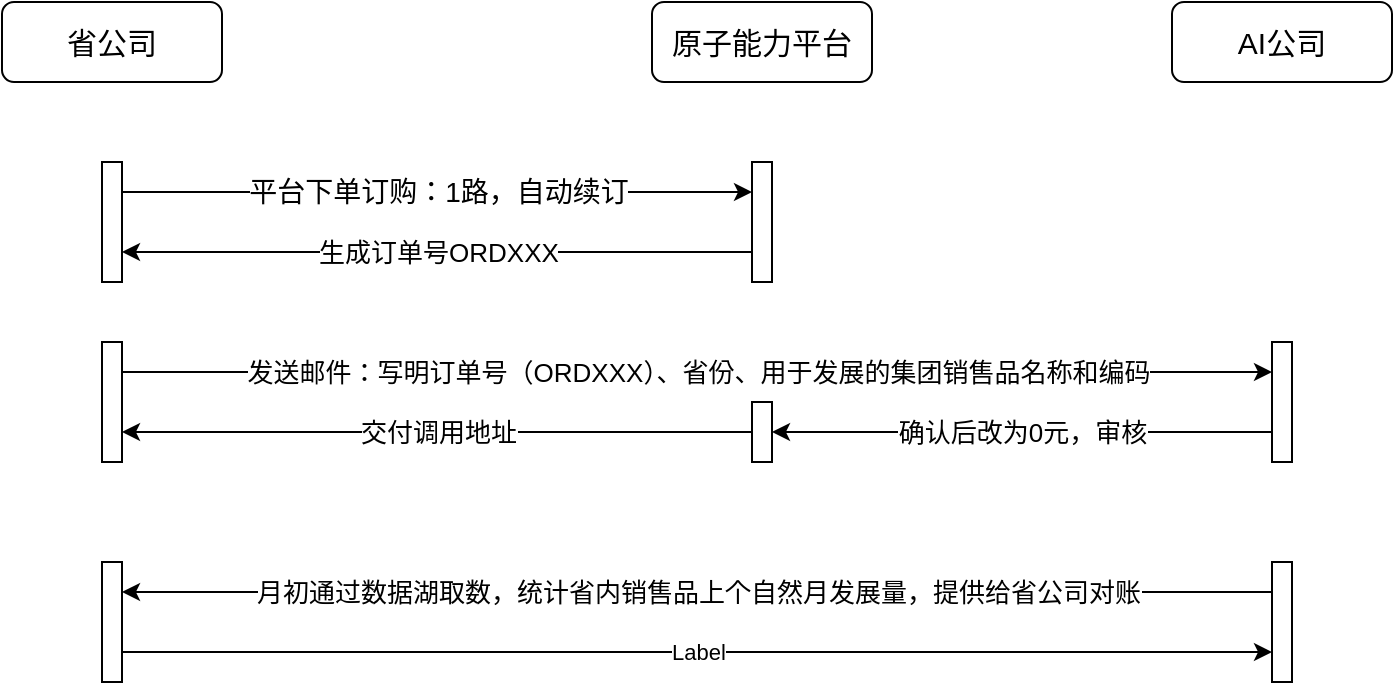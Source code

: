 <mxfile version="21.6.9" type="github">
  <diagram name="第 1 页" id="NjZ1Nnrco1dMX0lIa8fq">
    <mxGraphModel dx="946" dy="627" grid="1" gridSize="10" guides="1" tooltips="1" connect="1" arrows="1" fold="1" page="1" pageScale="1" pageWidth="827" pageHeight="1169" math="0" shadow="0">
      <root>
        <mxCell id="0" />
        <mxCell id="1" parent="0" />
        <mxCell id="DkVgxtGOpOE0h1ba1FcP-5" value="&lt;font style=&quot;font-size: 15px;&quot;&gt;省公司&lt;/font&gt;" style="rounded=1;whiteSpace=wrap;html=1;" parent="1" vertex="1">
          <mxGeometry x="45" y="200" width="110" height="40" as="geometry" />
        </mxCell>
        <mxCell id="DkVgxtGOpOE0h1ba1FcP-6" value="" style="rounded=0;whiteSpace=wrap;html=1;" parent="1" vertex="1">
          <mxGeometry x="95" y="280" width="10" height="60" as="geometry" />
        </mxCell>
        <mxCell id="ecDHfvzeCHSvw2c0CFLB-1" value="&lt;font style=&quot;font-size: 15px;&quot;&gt;原子能力平台&lt;/font&gt;" style="rounded=1;whiteSpace=wrap;html=1;" parent="1" vertex="1">
          <mxGeometry x="370" y="200" width="110" height="40" as="geometry" />
        </mxCell>
        <mxCell id="ecDHfvzeCHSvw2c0CFLB-2" value="" style="rounded=0;whiteSpace=wrap;html=1;" parent="1" vertex="1">
          <mxGeometry x="420" y="280" width="10" height="60" as="geometry" />
        </mxCell>
        <mxCell id="ecDHfvzeCHSvw2c0CFLB-3" value="" style="endArrow=classic;html=1;rounded=0;exitX=1;exitY=0.25;exitDx=0;exitDy=0;entryX=0;entryY=0.25;entryDx=0;entryDy=0;" parent="1" source="DkVgxtGOpOE0h1ba1FcP-6" target="ecDHfvzeCHSvw2c0CFLB-2" edge="1">
          <mxGeometry relative="1" as="geometry">
            <mxPoint x="105" y="300" as="sourcePoint" />
            <mxPoint x="260" y="300" as="targetPoint" />
          </mxGeometry>
        </mxCell>
        <mxCell id="ecDHfvzeCHSvw2c0CFLB-4" value="&lt;font style=&quot;font-size: 14px;&quot;&gt;平台下单订购：1路，自动续订&lt;/font&gt;" style="edgeLabel;resizable=0;html=1;align=center;verticalAlign=middle;" parent="ecDHfvzeCHSvw2c0CFLB-3" connectable="0" vertex="1">
          <mxGeometry relative="1" as="geometry" />
        </mxCell>
        <mxCell id="ecDHfvzeCHSvw2c0CFLB-6" value="" style="endArrow=classic;html=1;rounded=0;exitX=0;exitY=0.75;exitDx=0;exitDy=0;entryX=1;entryY=0.75;entryDx=0;entryDy=0;" parent="1" source="ecDHfvzeCHSvw2c0CFLB-2" target="DkVgxtGOpOE0h1ba1FcP-6" edge="1">
          <mxGeometry relative="1" as="geometry">
            <mxPoint x="360" y="380" as="sourcePoint" />
            <mxPoint x="460" y="380" as="targetPoint" />
          </mxGeometry>
        </mxCell>
        <mxCell id="ecDHfvzeCHSvw2c0CFLB-7" value="&lt;font style=&quot;font-size: 13px;&quot;&gt;生成订单号ORDXXX&lt;/font&gt;" style="edgeLabel;resizable=0;html=1;align=center;verticalAlign=middle;" parent="ecDHfvzeCHSvw2c0CFLB-6" connectable="0" vertex="1">
          <mxGeometry relative="1" as="geometry" />
        </mxCell>
        <mxCell id="ecDHfvzeCHSvw2c0CFLB-10" value="" style="rounded=0;whiteSpace=wrap;html=1;" parent="1" vertex="1">
          <mxGeometry x="95" y="370" width="10" height="60" as="geometry" />
        </mxCell>
        <mxCell id="ecDHfvzeCHSvw2c0CFLB-11" value="&lt;span style=&quot;font-size: 15px;&quot;&gt;AI公司&lt;/span&gt;" style="rounded=1;whiteSpace=wrap;html=1;" parent="1" vertex="1">
          <mxGeometry x="630" y="200" width="110" height="40" as="geometry" />
        </mxCell>
        <mxCell id="ecDHfvzeCHSvw2c0CFLB-14" value="" style="rounded=0;whiteSpace=wrap;html=1;" parent="1" vertex="1">
          <mxGeometry x="680" y="370" width="10" height="60" as="geometry" />
        </mxCell>
        <mxCell id="ecDHfvzeCHSvw2c0CFLB-15" value="" style="endArrow=classic;html=1;rounded=0;exitX=1;exitY=0.25;exitDx=0;exitDy=0;entryX=0;entryY=0.25;entryDx=0;entryDy=0;" parent="1" source="ecDHfvzeCHSvw2c0CFLB-10" target="ecDHfvzeCHSvw2c0CFLB-14" edge="1">
          <mxGeometry relative="1" as="geometry">
            <mxPoint x="110" y="400" as="sourcePoint" />
            <mxPoint x="210" y="400" as="targetPoint" />
          </mxGeometry>
        </mxCell>
        <mxCell id="ecDHfvzeCHSvw2c0CFLB-16" value="&lt;font style=&quot;font-size: 13px;&quot;&gt;发送邮件：写明订单号（ORDXXX）、省份、用于发展的集团销售品名称和编码&lt;/font&gt;" style="edgeLabel;resizable=0;html=1;align=center;verticalAlign=middle;" parent="ecDHfvzeCHSvw2c0CFLB-15" connectable="0" vertex="1">
          <mxGeometry relative="1" as="geometry" />
        </mxCell>
        <mxCell id="ecDHfvzeCHSvw2c0CFLB-17" value="" style="endArrow=classic;html=1;rounded=0;exitX=0;exitY=0.75;exitDx=0;exitDy=0;entryX=1;entryY=0.5;entryDx=0;entryDy=0;" parent="1" source="ecDHfvzeCHSvw2c0CFLB-14" target="ecDHfvzeCHSvw2c0CFLB-19" edge="1">
          <mxGeometry relative="1" as="geometry">
            <mxPoint x="360" y="380" as="sourcePoint" />
            <mxPoint x="480" y="420" as="targetPoint" />
          </mxGeometry>
        </mxCell>
        <mxCell id="ecDHfvzeCHSvw2c0CFLB-18" value="&lt;font style=&quot;font-size: 13px;&quot;&gt;确认后改为0元，审核&lt;/font&gt;" style="edgeLabel;resizable=0;html=1;align=center;verticalAlign=middle;" parent="ecDHfvzeCHSvw2c0CFLB-17" connectable="0" vertex="1">
          <mxGeometry relative="1" as="geometry" />
        </mxCell>
        <mxCell id="ecDHfvzeCHSvw2c0CFLB-19" value="" style="rounded=0;whiteSpace=wrap;html=1;" parent="1" vertex="1">
          <mxGeometry x="420" y="400" width="10" height="30" as="geometry" />
        </mxCell>
        <mxCell id="ecDHfvzeCHSvw2c0CFLB-20" value="" style="endArrow=classic;html=1;rounded=0;exitX=0;exitY=0.5;exitDx=0;exitDy=0;entryX=1;entryY=0.75;entryDx=0;entryDy=0;" parent="1" source="ecDHfvzeCHSvw2c0CFLB-19" target="ecDHfvzeCHSvw2c0CFLB-10" edge="1">
          <mxGeometry relative="1" as="geometry">
            <mxPoint x="360" y="380" as="sourcePoint" />
            <mxPoint x="460" y="380" as="targetPoint" />
          </mxGeometry>
        </mxCell>
        <mxCell id="ecDHfvzeCHSvw2c0CFLB-21" value="&lt;font style=&quot;font-size: 13px;&quot;&gt;交付调用地址&lt;/font&gt;" style="edgeLabel;resizable=0;html=1;align=center;verticalAlign=middle;" parent="ecDHfvzeCHSvw2c0CFLB-20" connectable="0" vertex="1">
          <mxGeometry relative="1" as="geometry" />
        </mxCell>
        <mxCell id="ecDHfvzeCHSvw2c0CFLB-23" value="" style="rounded=0;whiteSpace=wrap;html=1;" parent="1" vertex="1">
          <mxGeometry x="680" y="480" width="10" height="60" as="geometry" />
        </mxCell>
        <mxCell id="ecDHfvzeCHSvw2c0CFLB-24" value="" style="rounded=0;whiteSpace=wrap;html=1;" parent="1" vertex="1">
          <mxGeometry x="95" y="480" width="10" height="60" as="geometry" />
        </mxCell>
        <mxCell id="ecDHfvzeCHSvw2c0CFLB-25" value="" style="endArrow=classic;html=1;rounded=0;exitX=0;exitY=0.25;exitDx=0;exitDy=0;entryX=1;entryY=0.25;entryDx=0;entryDy=0;" parent="1" source="ecDHfvzeCHSvw2c0CFLB-23" target="ecDHfvzeCHSvw2c0CFLB-24" edge="1">
          <mxGeometry relative="1" as="geometry">
            <mxPoint x="370" y="500" as="sourcePoint" />
            <mxPoint x="470" y="500" as="targetPoint" />
          </mxGeometry>
        </mxCell>
        <mxCell id="ecDHfvzeCHSvw2c0CFLB-26" value="&lt;font style=&quot;font-size: 13px;&quot;&gt;月初通过数据湖取数，统计省内销售品上个自然月发展量，提供给省公司对账&lt;/font&gt;" style="edgeLabel;resizable=0;html=1;align=center;verticalAlign=middle;" parent="ecDHfvzeCHSvw2c0CFLB-25" connectable="0" vertex="1">
          <mxGeometry relative="1" as="geometry" />
        </mxCell>
        <mxCell id="ecDHfvzeCHSvw2c0CFLB-28" value="" style="endArrow=classic;html=1;rounded=0;exitX=1;exitY=0.75;exitDx=0;exitDy=0;entryX=0;entryY=0.75;entryDx=0;entryDy=0;" parent="1" source="ecDHfvzeCHSvw2c0CFLB-24" target="ecDHfvzeCHSvw2c0CFLB-23" edge="1">
          <mxGeometry relative="1" as="geometry">
            <mxPoint x="130" y="530" as="sourcePoint" />
            <mxPoint x="230" y="530" as="targetPoint" />
          </mxGeometry>
        </mxCell>
        <mxCell id="ecDHfvzeCHSvw2c0CFLB-29" value="Label" style="edgeLabel;resizable=0;html=1;align=center;verticalAlign=middle;" parent="ecDHfvzeCHSvw2c0CFLB-28" connectable="0" vertex="1">
          <mxGeometry relative="1" as="geometry" />
        </mxCell>
      </root>
    </mxGraphModel>
  </diagram>
</mxfile>

